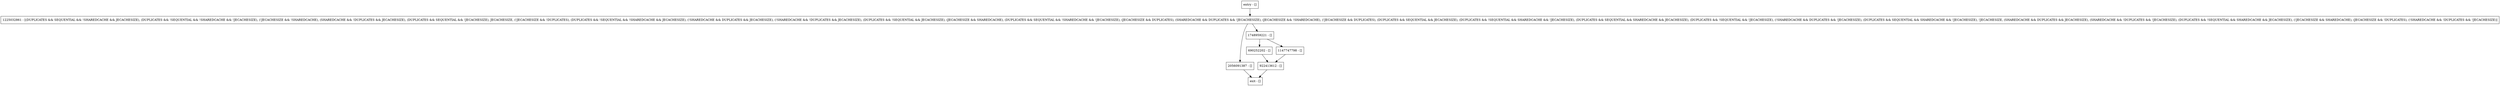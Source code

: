 digraph operationEnd {
node [shape=record];
690252202 [label="690252202 - []"];
entry [label="entry - []"];
exit [label="exit - []"];
1147747798 [label="1147747798 - []"];
2056091387 [label="2056091387 - []"];
1225032861 [label="1225032861 - [(DUPLICATES && SEQUENTIAL && !SHAREDCACHE && JECACHESIZE), (DUPLICATES && !SEQUENTIAL && !SHAREDCACHE && !JECACHESIZE), (!JECACHESIZE && !SHAREDCACHE), (SHAREDCACHE && !DUPLICATES && JECACHESIZE), (DUPLICATES && SEQUENTIAL && !JECACHESIZE), JECACHESIZE, (!JECACHESIZE && !DUPLICATES), (DUPLICATES && !SEQUENTIAL && !SHAREDCACHE && JECACHESIZE), (!SHAREDCACHE && DUPLICATES && JECACHESIZE), (!SHAREDCACHE && !DUPLICATES && JECACHESIZE), (DUPLICATES && !SEQUENTIAL && JECACHESIZE), (JECACHESIZE && SHAREDCACHE), (DUPLICATES && SEQUENTIAL && !SHAREDCACHE && !JECACHESIZE), (JECACHESIZE && DUPLICATES), (SHAREDCACHE && DUPLICATES && !JECACHESIZE), (JECACHESIZE && !SHAREDCACHE), (!JECACHESIZE && DUPLICATES), (DUPLICATES && SEQUENTIAL && JECACHESIZE), (DUPLICATES && !SEQUENTIAL && SHAREDCACHE && !JECACHESIZE), (DUPLICATES && SEQUENTIAL && SHAREDCACHE && JECACHESIZE), (DUPLICATES && !SEQUENTIAL && !JECACHESIZE), (!SHAREDCACHE && DUPLICATES && !JECACHESIZE), (DUPLICATES && SEQUENTIAL && SHAREDCACHE && !JECACHESIZE), !JECACHESIZE, (SHAREDCACHE && DUPLICATES && JECACHESIZE), (SHAREDCACHE && !DUPLICATES && !JECACHESIZE), (DUPLICATES && !SEQUENTIAL && SHAREDCACHE && JECACHESIZE), (!JECACHESIZE && SHAREDCACHE), (JECACHESIZE && !DUPLICATES), (!SHAREDCACHE && !DUPLICATES && !JECACHESIZE)]"];
1748959221 [label="1748959221 - []"];
922413612 [label="922413612 - []"];
entry;
exit;
690252202 -> 922413612;
entry -> 1225032861;
1147747798 -> 922413612;
2056091387 -> exit;
1225032861 -> 2056091387;
1225032861 -> 1748959221;
1748959221 -> 690252202;
1748959221 -> 1147747798;
922413612 -> exit;
}

